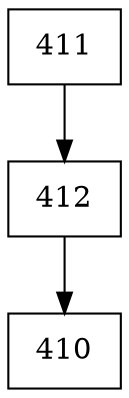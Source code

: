 digraph G {
  node [shape=record];
  node0 [label="{411}"];
  node0 -> node1;
  node1 [label="{412}"];
  node1 -> node2;
  node2 [label="{410}"];
}
